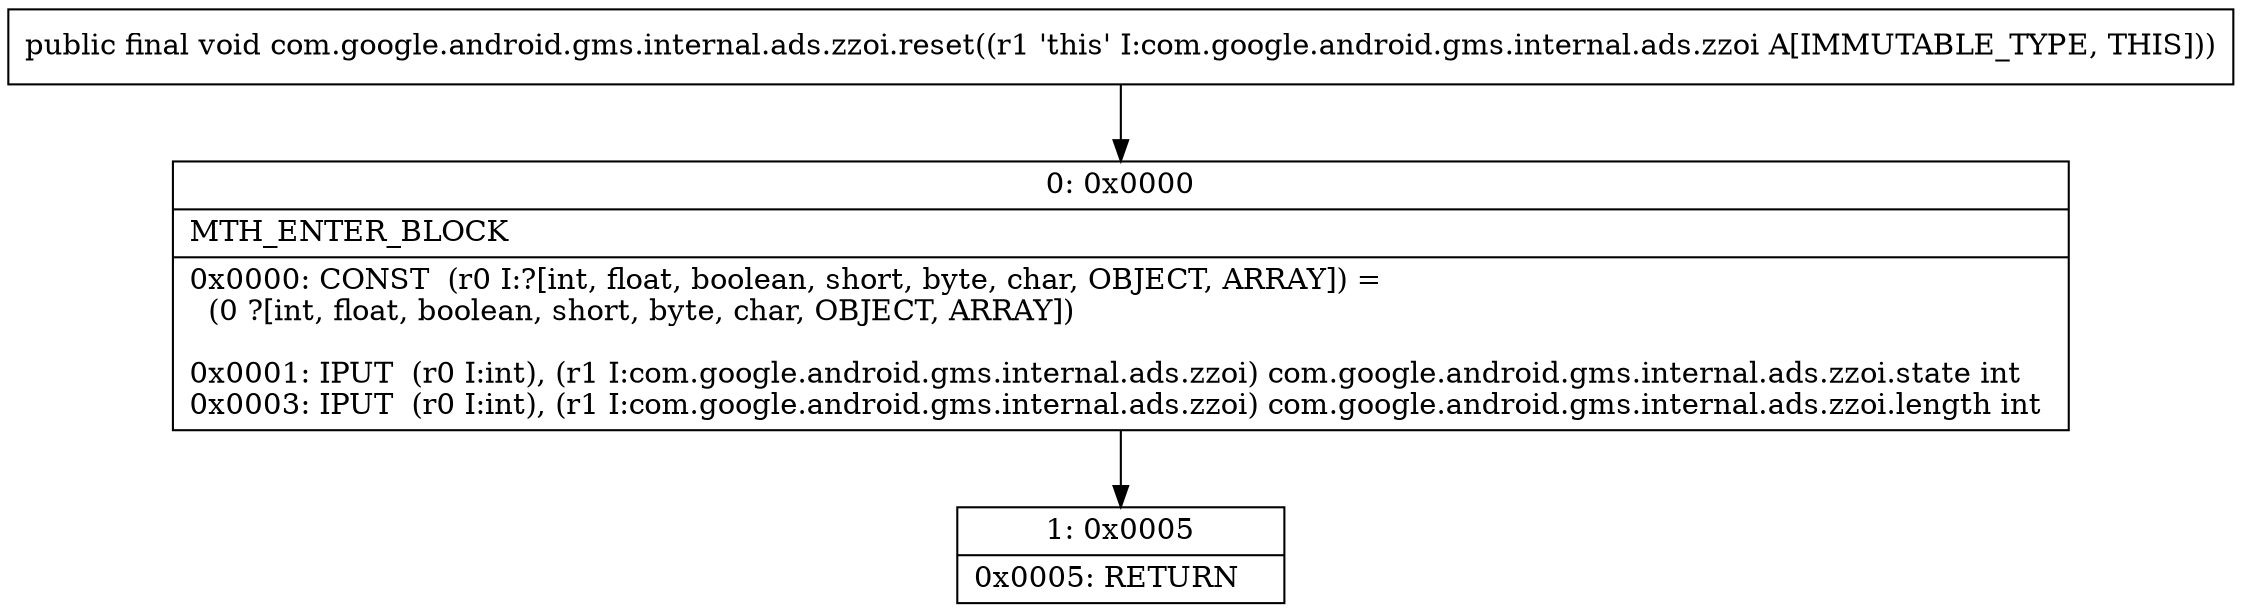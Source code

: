digraph "CFG forcom.google.android.gms.internal.ads.zzoi.reset()V" {
Node_0 [shape=record,label="{0\:\ 0x0000|MTH_ENTER_BLOCK\l|0x0000: CONST  (r0 I:?[int, float, boolean, short, byte, char, OBJECT, ARRAY]) = \l  (0 ?[int, float, boolean, short, byte, char, OBJECT, ARRAY])\l \l0x0001: IPUT  (r0 I:int), (r1 I:com.google.android.gms.internal.ads.zzoi) com.google.android.gms.internal.ads.zzoi.state int \l0x0003: IPUT  (r0 I:int), (r1 I:com.google.android.gms.internal.ads.zzoi) com.google.android.gms.internal.ads.zzoi.length int \l}"];
Node_1 [shape=record,label="{1\:\ 0x0005|0x0005: RETURN   \l}"];
MethodNode[shape=record,label="{public final void com.google.android.gms.internal.ads.zzoi.reset((r1 'this' I:com.google.android.gms.internal.ads.zzoi A[IMMUTABLE_TYPE, THIS])) }"];
MethodNode -> Node_0;
Node_0 -> Node_1;
}

